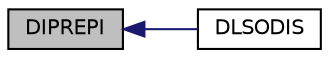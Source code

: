 digraph G
{
  edge [fontname="Helvetica",fontsize="10",labelfontname="Helvetica",labelfontsize="10"];
  node [fontname="Helvetica",fontsize="10",shape=record];
  rankdir=LR;
  Node1 [label="DIPREPI",height=0.2,width=0.4,color="black", fillcolor="grey75", style="filled" fontcolor="black"];
  Node1 -> Node2 [dir=back,color="midnightblue",fontsize="10",style="solid",fontname="Helvetica"];
  Node2 [label="DLSODIS",height=0.2,width=0.4,color="black", fillcolor="white", style="filled",URL="$opkdmain_8f90.html#a8d69137716f0a783f1f355586a16f5c2"];
}
